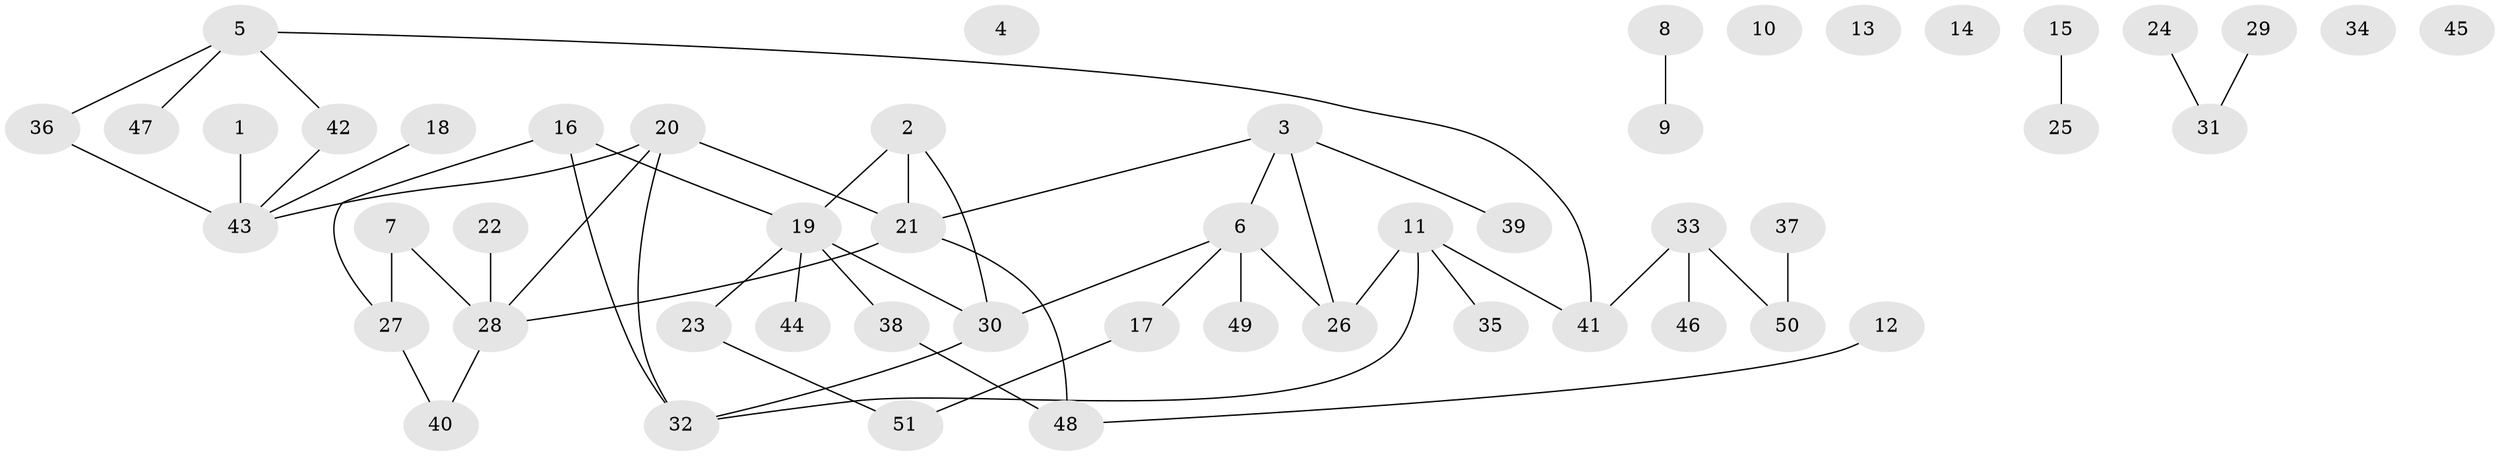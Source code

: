 // coarse degree distribution, {1: 0.2, 6: 0.05714285714285714, 3: 0.14285714285714285, 0: 0.22857142857142856, 4: 0.14285714285714285, 2: 0.17142857142857143, 5: 0.05714285714285714}
// Generated by graph-tools (version 1.1) at 2025/23/03/03/25 07:23:24]
// undirected, 51 vertices, 54 edges
graph export_dot {
graph [start="1"]
  node [color=gray90,style=filled];
  1;
  2;
  3;
  4;
  5;
  6;
  7;
  8;
  9;
  10;
  11;
  12;
  13;
  14;
  15;
  16;
  17;
  18;
  19;
  20;
  21;
  22;
  23;
  24;
  25;
  26;
  27;
  28;
  29;
  30;
  31;
  32;
  33;
  34;
  35;
  36;
  37;
  38;
  39;
  40;
  41;
  42;
  43;
  44;
  45;
  46;
  47;
  48;
  49;
  50;
  51;
  1 -- 43;
  2 -- 19;
  2 -- 21;
  2 -- 30;
  3 -- 6;
  3 -- 21;
  3 -- 26;
  3 -- 39;
  5 -- 36;
  5 -- 41;
  5 -- 42;
  5 -- 47;
  6 -- 17;
  6 -- 26;
  6 -- 30;
  6 -- 49;
  7 -- 27;
  7 -- 28;
  8 -- 9;
  11 -- 26;
  11 -- 32;
  11 -- 35;
  11 -- 41;
  12 -- 48;
  15 -- 25;
  16 -- 19;
  16 -- 27;
  16 -- 32;
  17 -- 51;
  18 -- 43;
  19 -- 23;
  19 -- 30;
  19 -- 38;
  19 -- 44;
  20 -- 21;
  20 -- 28;
  20 -- 32;
  20 -- 43;
  21 -- 28;
  21 -- 48;
  22 -- 28;
  23 -- 51;
  24 -- 31;
  27 -- 40;
  28 -- 40;
  29 -- 31;
  30 -- 32;
  33 -- 41;
  33 -- 46;
  33 -- 50;
  36 -- 43;
  37 -- 50;
  38 -- 48;
  42 -- 43;
}
